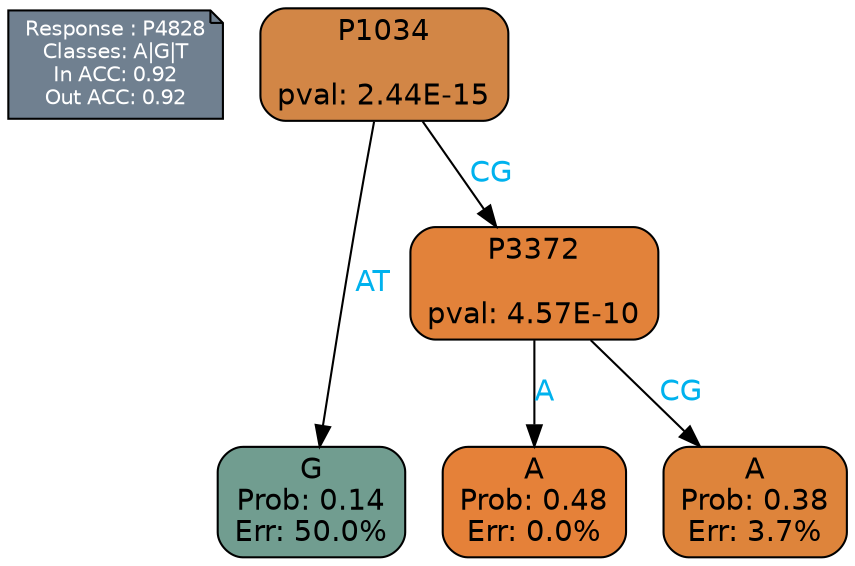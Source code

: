 digraph Tree {
node [shape=box, style="filled, rounded", color="black", fontname=helvetica] ;
graph [ranksep=equally, splines=polylines, bgcolor=transparent, dpi=600] ;
edge [fontname=helvetica] ;
LEGEND [label="Response : P4828
Classes: A|G|T
In ACC: 0.92
Out ACC: 0.92
",shape=note,align=left,style=filled,fillcolor="slategray",fontcolor="white",fontsize=10];1 [label="P1034

pval: 2.44E-15", fillcolor="#d28646"] ;
2 [label="G
Prob: 0.14
Err: 50.0%", fillcolor="#719d90"] ;
3 [label="P3372

pval: 4.57E-10", fillcolor="#e2823a"] ;
4 [label="A
Prob: 0.48
Err: 0.0%", fillcolor="#e58139"] ;
5 [label="A
Prob: 0.38
Err: 3.7%", fillcolor="#de843b"] ;
1 -> 2 [label="AT",fontcolor=deepskyblue2] ;
1 -> 3 [label="CG",fontcolor=deepskyblue2] ;
3 -> 4 [label="A",fontcolor=deepskyblue2] ;
3 -> 5 [label="CG",fontcolor=deepskyblue2] ;
{rank = same; 2;4;5;}{rank = same; LEGEND;1;}}